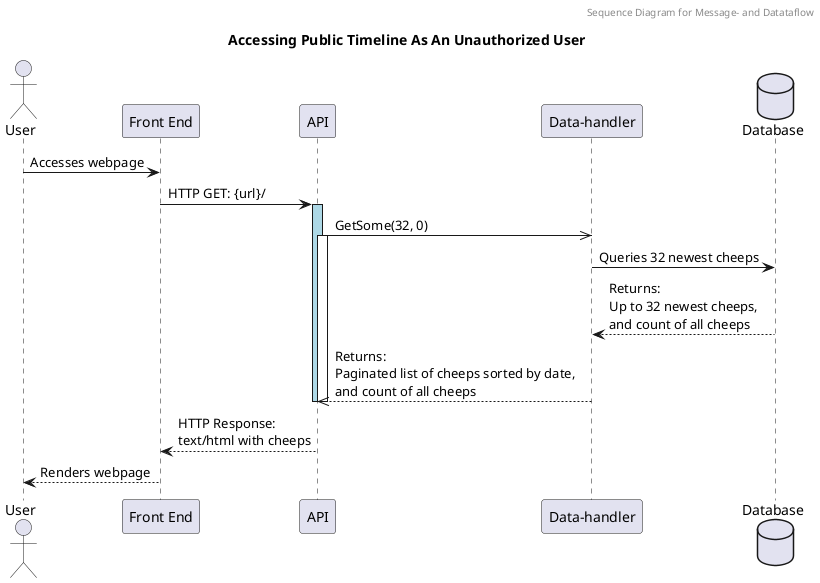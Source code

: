 @startuml

header Sequence Diagram for Message- and Datataflow
Title Accessing Public Timeline As An Unauthorized User

actor "User" as Us
participant "Front End" as Fe
participant "API" as Api
participant "Data-handler" as Dh
database "Database" as Db 

Us -> Fe: Accesses webpage
Fe -> Api: HTTP GET: {url}/
Activate Api #LightBlue
    Api ->> Dh: GetSome(32, 0)
    Activate Api 
        Dh -> Db: Queries 32 newest cheeps
        Db --> Dh: Returns:\nUp to 32 newest cheeps,\nand count of all cheeps
        Dh -->> Api: Returns:\nPaginated list of cheeps sorted by date,\nand count of all cheeps
    Deactivate Api
Deactivate Api
Api --> Fe: HTTP Response:\ntext/html with cheeps
Fe --> Us: Renders webpage
@enduml